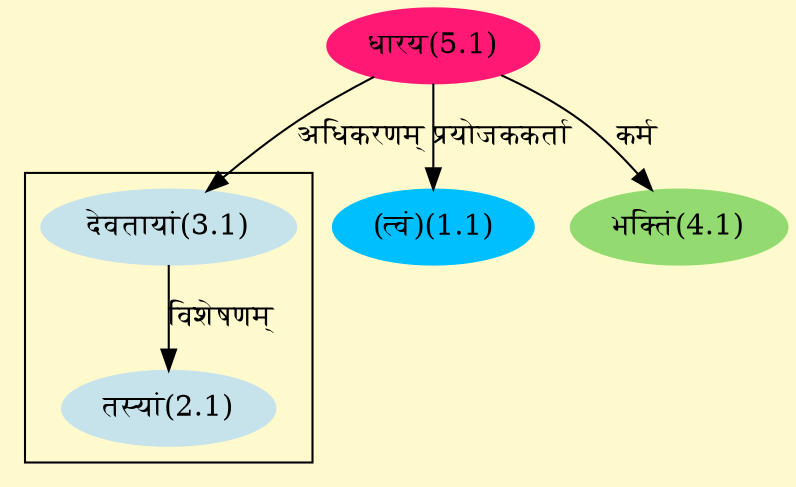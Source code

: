 digraph G{
rankdir=BT;
 compound=true;
 bgcolor="lemonchiffon1";

subgraph cluster_1{
Node2_1 [style=filled, color="#C6E2EB" label = "तस्यां(2.1)"]
Node3_1 [style=filled, color="#C6E2EB" label = "देवतायां(3.1)"]

}
Node1_1 [style=filled, color="#00BFFF" label = "(त्वं)(1.1)"]
Node5_1 [style=filled, color="#FF1975" label = "धारय(5.1)"]
Node3_1 [style=filled, color="#C6E2EB" label = "देवतायां(3.1)"]
Node4_1 [style=filled, color="#93DB70" label = "भक्तिं(4.1)"]
/* Start of Relations section */

Node1_1 -> Node5_1 [  label="प्रयोजककर्ता"  dir="back" ]
Node2_1 -> Node3_1 [  label="विशेषणम्"  dir="back" ]
Node3_1 -> Node5_1 [  label="अधिकरणम्"  dir="back" ]
Node4_1 -> Node5_1 [  label="कर्म"  dir="back" ]
}
